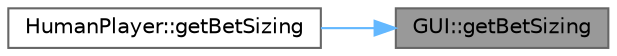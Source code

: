 digraph "GUI::getBetSizing"
{
 // INTERACTIVE_SVG=YES
 // LATEX_PDF_SIZE
  bgcolor="transparent";
  edge [fontname=Helvetica,fontsize=10,labelfontname=Helvetica,labelfontsize=10];
  node [fontname=Helvetica,fontsize=10,shape=box,height=0.2,width=0.4];
  rankdir="RL";
  Node1 [id="Node000001",label="GUI::getBetSizing",height=0.2,width=0.4,color="gray40", fillcolor="grey60", style="filled", fontcolor="black",tooltip="Prompts the user for bet sizing."];
  Node1 -> Node2 [id="edge1_Node000001_Node000002",dir="back",color="steelblue1",style="solid",tooltip=" "];
  Node2 [id="Node000002",label="HumanPlayer::getBetSizing",height=0.2,width=0.4,color="grey40", fillcolor="white", style="filled",URL="$class_human_player.html#a5e800cdb7206b3a5421959087e26af2e",tooltip="Gets the player's bet sizing during their turn."];
}
